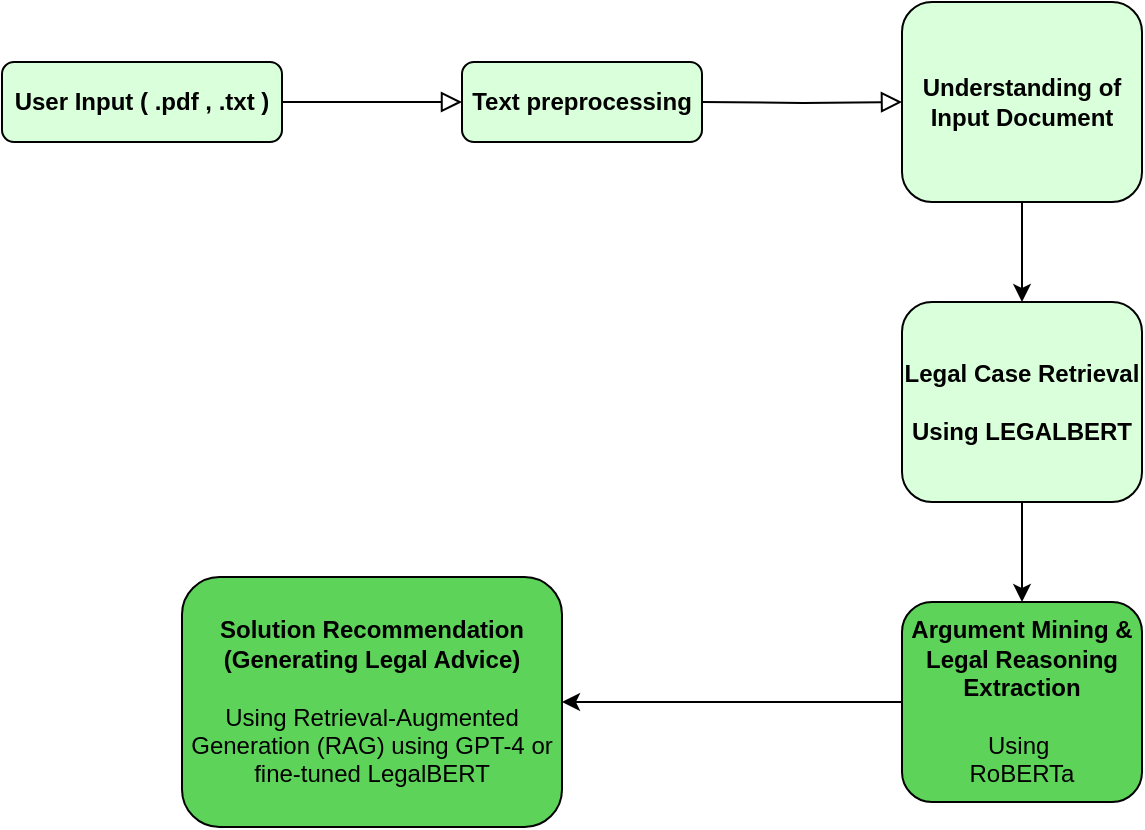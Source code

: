 <mxfile version="26.0.16">
  <diagram id="C5RBs43oDa-KdzZeNtuy" name="Page-1">
    <mxGraphModel dx="945" dy="449" grid="1" gridSize="10" guides="1" tooltips="1" connect="1" arrows="1" fold="1" page="1" pageScale="1" pageWidth="827" pageHeight="1169" math="0" shadow="0">
      <root>
        <mxCell id="WIyWlLk6GJQsqaUBKTNV-0" />
        <mxCell id="WIyWlLk6GJQsqaUBKTNV-1" parent="WIyWlLk6GJQsqaUBKTNV-0" />
        <mxCell id="WIyWlLk6GJQsqaUBKTNV-2" value="" style="rounded=0;html=1;jettySize=auto;orthogonalLoop=1;fontSize=11;endArrow=block;endFill=0;endSize=8;strokeWidth=1;shadow=0;labelBackgroundColor=none;edgeStyle=orthogonalEdgeStyle;entryX=0;entryY=0.5;entryDx=0;entryDy=0;" parent="WIyWlLk6GJQsqaUBKTNV-1" source="WIyWlLk6GJQsqaUBKTNV-3" target="WIyWlLk6GJQsqaUBKTNV-7" edge="1">
          <mxGeometry relative="1" as="geometry">
            <mxPoint x="220" y="170" as="targetPoint" />
          </mxGeometry>
        </mxCell>
        <mxCell id="WIyWlLk6GJQsqaUBKTNV-3" value="&lt;b&gt;User Input ( .pdf , .txt )&lt;/b&gt;" style="rounded=1;whiteSpace=wrap;html=1;fontSize=12;glass=0;strokeWidth=1;shadow=0;fillColor=light-dark(#D9FFDB,var(--ge-dark-color, #121212));" parent="WIyWlLk6GJQsqaUBKTNV-1" vertex="1">
          <mxGeometry x="20" y="110" width="140" height="40" as="geometry" />
        </mxCell>
        <mxCell id="WIyWlLk6GJQsqaUBKTNV-7" value="&lt;b&gt;Text preprocessing &lt;/b&gt;" style="rounded=1;whiteSpace=wrap;html=1;fontSize=12;glass=0;strokeWidth=1;shadow=0;fillColor=light-dark(#D9FFDB,var(--ge-dark-color, #121212));" parent="WIyWlLk6GJQsqaUBKTNV-1" vertex="1">
          <mxGeometry x="250" y="110" width="120" height="40" as="geometry" />
        </mxCell>
        <mxCell id="3ZDkNVYUbD9cLQH44O15-0" value="" style="rounded=0;html=1;jettySize=auto;orthogonalLoop=1;fontSize=11;endArrow=block;endFill=0;endSize=8;strokeWidth=1;shadow=0;labelBackgroundColor=none;edgeStyle=orthogonalEdgeStyle;entryX=0;entryY=0.5;entryDx=0;entryDy=0;" edge="1" parent="WIyWlLk6GJQsqaUBKTNV-1" target="3ZDkNVYUbD9cLQH44O15-1">
          <mxGeometry relative="1" as="geometry">
            <mxPoint x="370" y="130" as="sourcePoint" />
            <mxPoint x="430" y="170" as="targetPoint" />
          </mxGeometry>
        </mxCell>
        <mxCell id="3ZDkNVYUbD9cLQH44O15-6" value="" style="edgeStyle=orthogonalEdgeStyle;rounded=0;orthogonalLoop=1;jettySize=auto;html=1;entryX=0.5;entryY=0;entryDx=0;entryDy=0;" edge="1" parent="WIyWlLk6GJQsqaUBKTNV-1" source="3ZDkNVYUbD9cLQH44O15-1">
          <mxGeometry relative="1" as="geometry">
            <mxPoint x="530" y="230" as="targetPoint" />
          </mxGeometry>
        </mxCell>
        <mxCell id="3ZDkNVYUbD9cLQH44O15-1" value="&lt;div&gt;&lt;strong data-end=&quot;862&quot; data-start=&quot;823&quot;&gt;Understanding of Input Document&lt;br&gt;&lt;/strong&gt;&lt;/div&gt;" style="rounded=1;whiteSpace=wrap;html=1;fontSize=12;glass=0;strokeWidth=1;shadow=0;fillColor=light-dark(#D9FFDB,var(--ge-dark-color, #121212));" vertex="1" parent="WIyWlLk6GJQsqaUBKTNV-1">
          <mxGeometry x="470" y="80" width="120" height="100" as="geometry" />
        </mxCell>
        <mxCell id="3ZDkNVYUbD9cLQH44O15-8" value="" style="edgeStyle=orthogonalEdgeStyle;rounded=0;orthogonalLoop=1;jettySize=auto;html=1;exitX=0.5;exitY=1;exitDx=0;exitDy=0;" edge="1" parent="WIyWlLk6GJQsqaUBKTNV-1" source="3ZDkNVYUbD9cLQH44O15-11" target="3ZDkNVYUbD9cLQH44O15-7">
          <mxGeometry relative="1" as="geometry">
            <mxPoint x="530" y="270" as="sourcePoint" />
          </mxGeometry>
        </mxCell>
        <mxCell id="3ZDkNVYUbD9cLQH44O15-10" value="" style="edgeStyle=orthogonalEdgeStyle;rounded=0;orthogonalLoop=1;jettySize=auto;html=1;" edge="1" parent="WIyWlLk6GJQsqaUBKTNV-1" source="3ZDkNVYUbD9cLQH44O15-7" target="3ZDkNVYUbD9cLQH44O15-9">
          <mxGeometry relative="1" as="geometry" />
        </mxCell>
        <mxCell id="3ZDkNVYUbD9cLQH44O15-7" value="&lt;div&gt;&lt;strong data-end=&quot;1978&quot; data-start=&quot;1926&quot;&gt;Argument Mining &amp;amp; Legal Reasoning Extraction&lt;/strong&gt;&lt;/div&gt;&lt;div&gt;&lt;strong data-end=&quot;1978&quot; data-start=&quot;1926&quot;&gt;&lt;br&gt;&lt;/strong&gt;&lt;/div&gt;&lt;div&gt;Using&amp;nbsp;&lt;/div&gt;&lt;div&gt;RoBERTa&lt;/div&gt;" style="whiteSpace=wrap;html=1;rounded=1;glass=0;strokeWidth=1;shadow=0;fillColor=light-dark(#5ED359,var(--ge-dark-color, #121212));" vertex="1" parent="WIyWlLk6GJQsqaUBKTNV-1">
          <mxGeometry x="470" y="380" width="120" height="100" as="geometry" />
        </mxCell>
        <mxCell id="3ZDkNVYUbD9cLQH44O15-9" value="&lt;div&gt;&lt;b&gt;Solution Recommendation (Generating Legal Advice)&lt;br&gt;&lt;/b&gt;&lt;/div&gt;&lt;div&gt;&lt;b&gt;&lt;br&gt;&lt;/b&gt;&lt;/div&gt;&lt;div&gt;Using Retrieval-Augmented Generation (RAG) using GPT-4 or fine-tuned LegalBERT&lt;/div&gt;" style="whiteSpace=wrap;html=1;rounded=1;glass=0;strokeWidth=1;shadow=0;fillColor=light-dark(#5ED359,var(--ge-dark-color, #121212));" vertex="1" parent="WIyWlLk6GJQsqaUBKTNV-1">
          <mxGeometry x="110" y="367.5" width="190" height="125" as="geometry" />
        </mxCell>
        <mxCell id="3ZDkNVYUbD9cLQH44O15-11" value="&lt;div&gt;&lt;b&gt;Legal Case Retrieval&lt;span data-end=&quot;862&quot; data-start=&quot;823&quot;&gt;&lt;br&gt;&lt;/span&gt;&lt;/b&gt;&lt;/div&gt;&lt;div&gt;&lt;br&gt;&lt;/div&gt;&lt;div&gt;&lt;strong&gt;Using LEGALBERT&lt;/strong&gt;&lt;/div&gt;" style="rounded=1;whiteSpace=wrap;html=1;fontSize=12;glass=0;strokeWidth=1;shadow=0;fillColor=light-dark(#D9FFDB,var(--ge-dark-color, #121212));" vertex="1" parent="WIyWlLk6GJQsqaUBKTNV-1">
          <mxGeometry x="470" y="230" width="120" height="100" as="geometry" />
        </mxCell>
      </root>
    </mxGraphModel>
  </diagram>
</mxfile>
